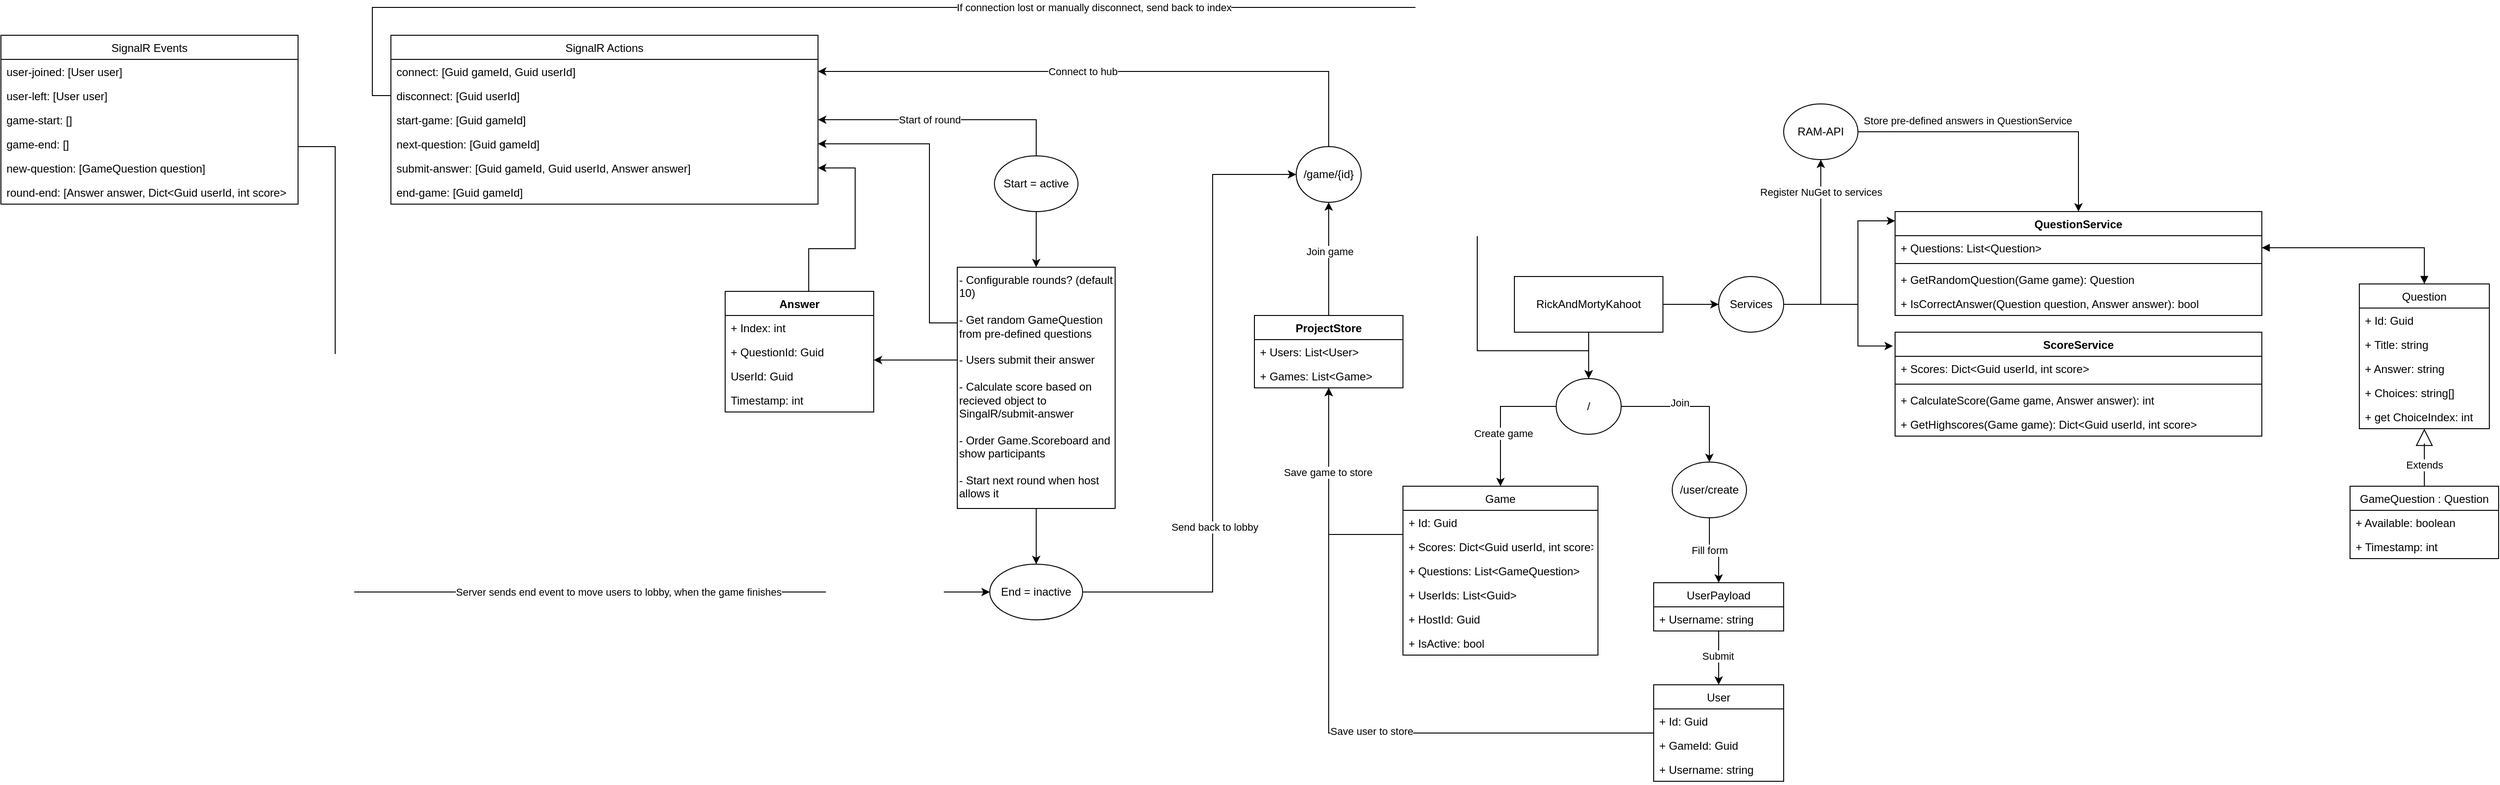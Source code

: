 <mxfile version="20.3.0" type="device"><diagram id="sXNK16iMvhuS-8oRKIEs" name="Page-1"><mxGraphModel dx="2463" dy="1071" grid="1" gridSize="10" guides="1" tooltips="1" connect="1" arrows="1" fold="1" page="0" pageScale="1" pageWidth="850" pageHeight="1100" math="0" shadow="0"><root><mxCell id="0"/><mxCell id="1" parent="0"/><mxCell id="fEv2qM-8JQaRGFUZ6K42-23" style="edgeStyle=orthogonalEdgeStyle;rounded=0;orthogonalLoop=1;jettySize=auto;html=1;entryX=0.5;entryY=1;entryDx=0;entryDy=0;" parent="1" source="fEv2qM-8JQaRGFUZ6K42-1" target="fEv2qM-8JQaRGFUZ6K42-3" edge="1"><mxGeometry relative="1" as="geometry"><Array as="points"><mxPoint x="720" y="450"/></Array></mxGeometry></mxCell><mxCell id="fEv2qM-8JQaRGFUZ6K42-24" value="Register NuGet to services" style="edgeLabel;html=1;align=center;verticalAlign=middle;resizable=0;points=[];" parent="fEv2qM-8JQaRGFUZ6K42-23" vertex="1" connectable="0"><mxGeometry x="0.774" y="-1" relative="1" as="geometry"><mxPoint x="-1" y="-2" as="offset"/></mxGeometry></mxCell><mxCell id="ujotE_0j8uoKc963Pvfv-18" style="edgeStyle=orthogonalEdgeStyle;rounded=0;orthogonalLoop=1;jettySize=auto;html=1;" parent="1" source="fEv2qM-8JQaRGFUZ6K42-1" target="ujotE_0j8uoKc963Pvfv-17" edge="1"><mxGeometry relative="1" as="geometry"/></mxCell><mxCell id="fEv2qM-8JQaRGFUZ6K42-1" value="RickAndMortyKahoot" style="whiteSpace=wrap;html=1;" parent="1" vertex="1"><mxGeometry x="390" y="420" width="160" height="60" as="geometry"/></mxCell><mxCell id="fEv2qM-8JQaRGFUZ6K42-30" style="edgeStyle=orthogonalEdgeStyle;rounded=0;orthogonalLoop=1;jettySize=auto;html=1;" parent="1" source="fEv2qM-8JQaRGFUZ6K42-3" target="fEv2qM-8JQaRGFUZ6K42-26" edge="1"><mxGeometry relative="1" as="geometry"/></mxCell><mxCell id="fEv2qM-8JQaRGFUZ6K42-31" value="Store pre-defined answers in QuestionService" style="edgeLabel;html=1;align=center;verticalAlign=middle;resizable=0;points=[];" parent="fEv2qM-8JQaRGFUZ6K42-30" vertex="1" connectable="0"><mxGeometry x="-0.269" relative="1" as="geometry"><mxPoint y="-12" as="offset"/></mxGeometry></mxCell><mxCell id="fEv2qM-8JQaRGFUZ6K42-3" value="RAM-API" style="ellipse;whiteSpace=wrap;html=1;" parent="1" vertex="1"><mxGeometry x="680" y="234" width="80" height="60" as="geometry"/></mxCell><mxCell id="fEv2qM-8JQaRGFUZ6K42-15" style="edgeStyle=orthogonalEdgeStyle;rounded=0;orthogonalLoop=1;jettySize=auto;html=1;" parent="1" source="fEv2qM-8JQaRGFUZ6K42-1" target="fEv2qM-8JQaRGFUZ6K42-5" edge="1"><mxGeometry relative="1" as="geometry"><mxPoint x="400" y="480" as="sourcePoint"/><Array as="points"><mxPoint x="470" y="420"/></Array></mxGeometry></mxCell><mxCell id="fEv2qM-8JQaRGFUZ6K42-9" style="edgeStyle=orthogonalEdgeStyle;rounded=0;orthogonalLoop=1;jettySize=auto;html=1;" parent="1" source="fEv2qM-8JQaRGFUZ6K42-5" target="ujotE_0j8uoKc963Pvfv-29" edge="1"><mxGeometry relative="1" as="geometry"><Array as="points"><mxPoint x="375" y="560"/></Array><mxPoint x="420" y="640" as="targetPoint"/></mxGeometry></mxCell><mxCell id="fEv2qM-8JQaRGFUZ6K42-11" value="Create game" style="edgeLabel;html=1;align=center;verticalAlign=middle;resizable=0;points=[];" parent="fEv2qM-8JQaRGFUZ6K42-9" vertex="1" connectable="0"><mxGeometry x="-0.247" y="2" relative="1" as="geometry"><mxPoint x="-2" y="27" as="offset"/></mxGeometry></mxCell><mxCell id="fEv2qM-8JQaRGFUZ6K42-10" style="edgeStyle=orthogonalEdgeStyle;rounded=0;orthogonalLoop=1;jettySize=auto;html=1;entryX=0.5;entryY=0;entryDx=0;entryDy=0;" parent="1" source="fEv2qM-8JQaRGFUZ6K42-5" target="fEv2qM-8JQaRGFUZ6K42-50" edge="1"><mxGeometry relative="1" as="geometry"><mxPoint x="470" y="720" as="targetPoint"/><Array as="points"/></mxGeometry></mxCell><mxCell id="fEv2qM-8JQaRGFUZ6K42-12" value="Join" style="edgeLabel;html=1;align=center;verticalAlign=middle;resizable=0;points=[];" parent="fEv2qM-8JQaRGFUZ6K42-10" vertex="1" connectable="0"><mxGeometry x="-0.115" y="2" relative="1" as="geometry"><mxPoint x="-6" y="-2" as="offset"/></mxGeometry></mxCell><mxCell id="fEv2qM-8JQaRGFUZ6K42-5" value="/" style="ellipse;whiteSpace=wrap;html=1;" parent="1" vertex="1"><mxGeometry x="435" y="530" width="70" height="60" as="geometry"/></mxCell><mxCell id="fEv2qM-8JQaRGFUZ6K42-18" style="edgeStyle=orthogonalEdgeStyle;rounded=0;orthogonalLoop=1;jettySize=auto;html=1;" parent="1" source="fEv2qM-8JQaRGFUZ6K42-6" target="fEv2qM-8JQaRGFUZ6K42-77" edge="1"><mxGeometry relative="1" as="geometry"><mxPoint x="285.0" y="470" as="targetPoint"/></mxGeometry></mxCell><mxCell id="fEv2qM-8JQaRGFUZ6K42-19" value="Connect to hub" style="edgeLabel;html=1;align=center;verticalAlign=middle;resizable=0;points=[];" parent="fEv2qM-8JQaRGFUZ6K42-18" vertex="1" connectable="0"><mxGeometry x="0.09" y="-2" relative="1" as="geometry"><mxPoint x="-2" y="2" as="offset"/></mxGeometry></mxCell><mxCell id="fEv2qM-8JQaRGFUZ6K42-6" value="/game/{id}" style="ellipse;whiteSpace=wrap;html=1;" parent="1" vertex="1"><mxGeometry x="155" y="280" width="70" height="60" as="geometry"/></mxCell><mxCell id="fEv2qM-8JQaRGFUZ6K42-35" style="edgeStyle=orthogonalEdgeStyle;rounded=0;orthogonalLoop=1;jettySize=auto;html=1;" parent="1" source="fEv2qM-8JQaRGFUZ6K42-20" target="fEv2qM-8JQaRGFUZ6K42-22" edge="1"><mxGeometry relative="1" as="geometry"><mxPoint x="-325.09" y="520" as="targetPoint"/></mxGeometry></mxCell><mxCell id="ujotE_0j8uoKc963Pvfv-1" style="edgeStyle=orthogonalEdgeStyle;rounded=0;orthogonalLoop=1;jettySize=auto;html=1;" parent="1" source="fEv2qM-8JQaRGFUZ6K42-20" target="fEv2qM-8JQaRGFUZ6K42-79" edge="1"><mxGeometry relative="1" as="geometry"/></mxCell><mxCell id="fEv2qM-8JQaRGFUZ6K42-20" value="Start = active" style="ellipse;whiteSpace=wrap;html=1;" parent="1" vertex="1"><mxGeometry x="-170.0" y="290" width="90" height="60" as="geometry"/></mxCell><mxCell id="fEv2qM-8JQaRGFUZ6K42-37" style="edgeStyle=orthogonalEdgeStyle;rounded=0;orthogonalLoop=1;jettySize=auto;html=1;" parent="1" source="fEv2qM-8JQaRGFUZ6K42-22" target="fEv2qM-8JQaRGFUZ6K42-36" edge="1"><mxGeometry relative="1" as="geometry"><mxPoint x="-325.09" y="780" as="sourcePoint"/></mxGeometry></mxCell><mxCell id="ujotE_0j8uoKc963Pvfv-6" style="edgeStyle=orthogonalEdgeStyle;rounded=0;orthogonalLoop=1;jettySize=auto;html=1;" parent="1" source="fEv2qM-8JQaRGFUZ6K42-22" target="fEv2qM-8JQaRGFUZ6K42-82" edge="1"><mxGeometry relative="1" as="geometry"><mxPoint x="-410.09" y="585" as="sourcePoint"/><Array as="points"><mxPoint x="-240" y="470"/><mxPoint x="-240" y="277"/></Array></mxGeometry></mxCell><mxCell id="ujotE_0j8uoKc963Pvfv-7" value="Start of round" style="edgeLabel;html=1;align=center;verticalAlign=middle;resizable=0;points=[];" parent="ujotE_0j8uoKc963Pvfv-6" vertex="1" connectable="0"><mxGeometry x="-0.451" y="-2" relative="1" as="geometry"><mxPoint x="-2" y="-155" as="offset"/></mxGeometry></mxCell><mxCell id="ujotE_0j8uoKc963Pvfv-8" style="edgeStyle=orthogonalEdgeStyle;rounded=0;orthogonalLoop=1;jettySize=auto;html=1;" parent="1" source="fEv2qM-8JQaRGFUZ6K42-22" target="ujotE_0j8uoKc963Pvfv-41" edge="1"><mxGeometry relative="1" as="geometry"><mxPoint x="-410.09" y="630.76" as="sourcePoint"/><Array as="points"><mxPoint x="-250" y="510"/><mxPoint x="-250" y="510"/></Array></mxGeometry></mxCell><mxCell id="fEv2qM-8JQaRGFUZ6K42-22" value="- Configurable rounds? (default 10)&lt;br&gt;&lt;br&gt;- Get random GameQuestion from pre-defined questions&lt;br&gt;&lt;br&gt;- Users submit their answer&lt;br&gt;&lt;br&gt;- Calculate score based on recieved object to SingalR/submit-answer&lt;br&gt;&lt;br&gt;- Order Game.Scoreboard and show participants&lt;br&gt;&lt;br&gt;- Start next round when host allows it" style="whiteSpace=wrap;html=1;align=left;verticalAlign=top;" parent="1" vertex="1"><mxGeometry x="-210.0" y="410" width="170" height="260" as="geometry"/></mxCell><mxCell id="fEv2qM-8JQaRGFUZ6K42-26" value="QuestionService" style="swimlane;fontStyle=1;align=center;verticalAlign=top;childLayout=stackLayout;horizontal=1;startSize=26;horizontalStack=0;resizeParent=1;resizeParentMax=0;resizeLast=0;collapsible=1;marginBottom=0;" parent="1" vertex="1"><mxGeometry x="800" y="350" width="395" height="112" as="geometry"/></mxCell><mxCell id="fEv2qM-8JQaRGFUZ6K42-27" value="+ Questions: List&lt;Question&gt;" style="text;strokeColor=none;fillColor=none;align=left;verticalAlign=top;spacingLeft=4;spacingRight=4;overflow=hidden;rotatable=0;points=[[0,0.5],[1,0.5]];portConstraint=eastwest;" parent="fEv2qM-8JQaRGFUZ6K42-26" vertex="1"><mxGeometry y="26" width="395" height="26" as="geometry"/></mxCell><mxCell id="fEv2qM-8JQaRGFUZ6K42-28" value="" style="line;strokeWidth=1;fillColor=none;align=left;verticalAlign=middle;spacingTop=-1;spacingLeft=3;spacingRight=3;rotatable=0;labelPosition=right;points=[];portConstraint=eastwest;strokeColor=inherit;" parent="fEv2qM-8JQaRGFUZ6K42-26" vertex="1"><mxGeometry y="52" width="395" height="8" as="geometry"/></mxCell><mxCell id="fEv2qM-8JQaRGFUZ6K42-29" value="+ GetRandomQuestion(Game game): Question" style="text;strokeColor=none;fillColor=none;align=left;verticalAlign=top;spacingLeft=4;spacingRight=4;overflow=hidden;rotatable=0;points=[[0,0.5],[1,0.5]];portConstraint=eastwest;" parent="fEv2qM-8JQaRGFUZ6K42-26" vertex="1"><mxGeometry y="60" width="395" height="26" as="geometry"/></mxCell><mxCell id="fEv2qM-8JQaRGFUZ6K42-33" value="+ IsCorrectAnswer(Question question, Answer answer): bool" style="text;strokeColor=none;fillColor=none;align=left;verticalAlign=top;spacingLeft=4;spacingRight=4;overflow=hidden;rotatable=0;points=[[0,0.5],[1,0.5]];portConstraint=eastwest;" parent="fEv2qM-8JQaRGFUZ6K42-26" vertex="1"><mxGeometry y="86" width="395" height="26" as="geometry"/></mxCell><mxCell id="fEv2qM-8JQaRGFUZ6K42-38" style="edgeStyle=orthogonalEdgeStyle;rounded=0;orthogonalLoop=1;jettySize=auto;html=1;" parent="1" source="fEv2qM-8JQaRGFUZ6K42-36" target="fEv2qM-8JQaRGFUZ6K42-6" edge="1"><mxGeometry relative="1" as="geometry"><Array as="points"><mxPoint x="65" y="760"/><mxPoint x="65" y="310"/></Array></mxGeometry></mxCell><mxCell id="fEv2qM-8JQaRGFUZ6K42-39" value="Send back to lobby" style="edgeLabel;html=1;align=center;verticalAlign=middle;resizable=0;points=[];" parent="fEv2qM-8JQaRGFUZ6K42-38" vertex="1" connectable="0"><mxGeometry x="-0.698" y="4" relative="1" as="geometry"><mxPoint x="39" y="-66" as="offset"/></mxGeometry></mxCell><mxCell id="fEv2qM-8JQaRGFUZ6K42-36" value="End = inactive" style="ellipse;whiteSpace=wrap;html=1;" parent="1" vertex="1"><mxGeometry x="-175.0" y="730" width="100" height="60" as="geometry"/></mxCell><mxCell id="fEv2qM-8JQaRGFUZ6K42-41" value="ScoreService" style="swimlane;fontStyle=1;align=center;verticalAlign=top;childLayout=stackLayout;horizontal=1;startSize=26;horizontalStack=0;resizeParent=1;resizeParentMax=0;resizeLast=0;collapsible=1;marginBottom=0;" parent="1" vertex="1"><mxGeometry x="800" y="480" width="395" height="112" as="geometry"/></mxCell><mxCell id="fEv2qM-8JQaRGFUZ6K42-42" value="+ Scores: Dict&lt;Guid userId, int score&gt;" style="text;strokeColor=none;fillColor=none;align=left;verticalAlign=top;spacingLeft=4;spacingRight=4;overflow=hidden;rotatable=0;points=[[0,0.5],[1,0.5]];portConstraint=eastwest;" parent="fEv2qM-8JQaRGFUZ6K42-41" vertex="1"><mxGeometry y="26" width="395" height="26" as="geometry"/></mxCell><mxCell id="fEv2qM-8JQaRGFUZ6K42-43" value="" style="line;strokeWidth=1;fillColor=none;align=left;verticalAlign=middle;spacingTop=-1;spacingLeft=3;spacingRight=3;rotatable=0;labelPosition=right;points=[];portConstraint=eastwest;strokeColor=inherit;" parent="fEv2qM-8JQaRGFUZ6K42-41" vertex="1"><mxGeometry y="52" width="395" height="8" as="geometry"/></mxCell><mxCell id="fEv2qM-8JQaRGFUZ6K42-46" value="+ CalculateScore(Game game, Answer answer): int" style="text;strokeColor=none;fillColor=none;align=left;verticalAlign=top;spacingLeft=4;spacingRight=4;overflow=hidden;rotatable=0;points=[[0,0.5],[1,0.5]];portConstraint=eastwest;" parent="fEv2qM-8JQaRGFUZ6K42-41" vertex="1"><mxGeometry y="60" width="395" height="26" as="geometry"/></mxCell><mxCell id="fEv2qM-8JQaRGFUZ6K42-47" value="+ GetHighscores(Game game): Dict&lt;Guid userId, int score&gt;" style="text;strokeColor=none;fillColor=none;align=left;verticalAlign=top;spacingLeft=4;spacingRight=4;overflow=hidden;rotatable=0;points=[[0,0.5],[1,0.5]];portConstraint=eastwest;" parent="fEv2qM-8JQaRGFUZ6K42-41" vertex="1"><mxGeometry y="86" width="395" height="26" as="geometry"/></mxCell><mxCell id="fEv2qM-8JQaRGFUZ6K42-51" style="edgeStyle=orthogonalEdgeStyle;rounded=0;orthogonalLoop=1;jettySize=auto;html=1;entryX=0.5;entryY=0;entryDx=0;entryDy=0;" parent="1" source="fEv2qM-8JQaRGFUZ6K42-50" target="fEv2qM-8JQaRGFUZ6K42-54" edge="1"><mxGeometry relative="1" as="geometry"/></mxCell><mxCell id="fEv2qM-8JQaRGFUZ6K42-53" value="Fill form" style="edgeLabel;html=1;align=center;verticalAlign=middle;resizable=0;points=[];" parent="fEv2qM-8JQaRGFUZ6K42-51" vertex="1" connectable="0"><mxGeometry x="-0.481" relative="1" as="geometry"><mxPoint y="14" as="offset"/></mxGeometry></mxCell><mxCell id="fEv2qM-8JQaRGFUZ6K42-50" value="/user/create" style="ellipse;whiteSpace=wrap;html=1;" parent="1" vertex="1"><mxGeometry x="560" y="620" width="80" height="60" as="geometry"/></mxCell><mxCell id="fEv2qM-8JQaRGFUZ6K42-61" style="edgeStyle=orthogonalEdgeStyle;rounded=0;orthogonalLoop=1;jettySize=auto;html=1;entryX=0.5;entryY=0;entryDx=0;entryDy=0;" parent="1" source="fEv2qM-8JQaRGFUZ6K42-54" target="fEv2qM-8JQaRGFUZ6K42-58" edge="1"><mxGeometry relative="1" as="geometry"/></mxCell><mxCell id="fEv2qM-8JQaRGFUZ6K42-62" value="Submit" style="edgeLabel;html=1;align=center;verticalAlign=middle;resizable=0;points=[];" parent="fEv2qM-8JQaRGFUZ6K42-61" vertex="1" connectable="0"><mxGeometry x="-0.078" y="-1" relative="1" as="geometry"><mxPoint as="offset"/></mxGeometry></mxCell><mxCell id="fEv2qM-8JQaRGFUZ6K42-54" value="UserPayload" style="swimlane;fontStyle=0;childLayout=stackLayout;horizontal=1;startSize=26;fillColor=none;horizontalStack=0;resizeParent=1;resizeParentMax=0;resizeLast=0;collapsible=1;marginBottom=0;" parent="1" vertex="1"><mxGeometry x="540" y="750" width="140" height="52" as="geometry"/></mxCell><mxCell id="fEv2qM-8JQaRGFUZ6K42-55" value="+ Username: string" style="text;strokeColor=none;fillColor=none;align=left;verticalAlign=top;spacingLeft=4;spacingRight=4;overflow=hidden;rotatable=0;points=[[0,0.5],[1,0.5]];portConstraint=eastwest;" parent="fEv2qM-8JQaRGFUZ6K42-54" vertex="1"><mxGeometry y="26" width="140" height="26" as="geometry"/></mxCell><mxCell id="ujotE_0j8uoKc963Pvfv-37" style="edgeStyle=orthogonalEdgeStyle;rounded=0;orthogonalLoop=1;jettySize=auto;html=1;" parent="1" source="fEv2qM-8JQaRGFUZ6K42-58" target="fEv2qM-8JQaRGFUZ6K42-66" edge="1"><mxGeometry relative="1" as="geometry"/></mxCell><mxCell id="ujotE_0j8uoKc963Pvfv-38" value="Save user to store" style="edgeLabel;html=1;align=center;verticalAlign=middle;resizable=0;points=[];" parent="ujotE_0j8uoKc963Pvfv-37" vertex="1" connectable="0"><mxGeometry x="-0.158" y="-2" relative="1" as="geometry"><mxPoint as="offset"/></mxGeometry></mxCell><mxCell id="fEv2qM-8JQaRGFUZ6K42-58" value="User" style="swimlane;fontStyle=0;childLayout=stackLayout;horizontal=1;startSize=26;fillColor=none;horizontalStack=0;resizeParent=1;resizeParentMax=0;resizeLast=0;collapsible=1;marginBottom=0;" parent="1" vertex="1"><mxGeometry x="540" y="860" width="140" height="104" as="geometry"/></mxCell><mxCell id="fEv2qM-8JQaRGFUZ6K42-60" value="+ Id: Guid" style="text;strokeColor=none;fillColor=none;align=left;verticalAlign=top;spacingLeft=4;spacingRight=4;overflow=hidden;rotatable=0;points=[[0,0.5],[1,0.5]];portConstraint=eastwest;" parent="fEv2qM-8JQaRGFUZ6K42-58" vertex="1"><mxGeometry y="26" width="140" height="26" as="geometry"/></mxCell><mxCell id="fEv2qM-8JQaRGFUZ6K42-63" value="+ GameId: Guid" style="text;strokeColor=none;fillColor=none;align=left;verticalAlign=top;spacingLeft=4;spacingRight=4;overflow=hidden;rotatable=0;points=[[0,0.5],[1,0.5]];portConstraint=eastwest;" parent="fEv2qM-8JQaRGFUZ6K42-58" vertex="1"><mxGeometry y="52" width="140" height="26" as="geometry"/></mxCell><mxCell id="fEv2qM-8JQaRGFUZ6K42-59" value="+ Username: string" style="text;strokeColor=none;fillColor=none;align=left;verticalAlign=top;spacingLeft=4;spacingRight=4;overflow=hidden;rotatable=0;points=[[0,0.5],[1,0.5]];portConstraint=eastwest;" parent="fEv2qM-8JQaRGFUZ6K42-58" vertex="1"><mxGeometry y="78" width="140" height="26" as="geometry"/></mxCell><mxCell id="ujotE_0j8uoKc963Pvfv-39" style="edgeStyle=orthogonalEdgeStyle;rounded=0;orthogonalLoop=1;jettySize=auto;html=1;entryX=0.5;entryY=1;entryDx=0;entryDy=0;" parent="1" source="fEv2qM-8JQaRGFUZ6K42-66" target="fEv2qM-8JQaRGFUZ6K42-6" edge="1"><mxGeometry relative="1" as="geometry"/></mxCell><mxCell id="ujotE_0j8uoKc963Pvfv-40" value="Join game" style="edgeLabel;html=1;align=center;verticalAlign=middle;resizable=0;points=[];" parent="ujotE_0j8uoKc963Pvfv-39" vertex="1" connectable="0"><mxGeometry x="0.141" y="-1" relative="1" as="geometry"><mxPoint as="offset"/></mxGeometry></mxCell><mxCell id="fEv2qM-8JQaRGFUZ6K42-66" value="ProjectStore" style="swimlane;fontStyle=1;align=center;verticalAlign=top;childLayout=stackLayout;horizontal=1;startSize=26;horizontalStack=0;resizeParent=1;resizeParentMax=0;resizeLast=0;collapsible=1;marginBottom=0;" parent="1" vertex="1"><mxGeometry x="110" y="462" width="160" height="78" as="geometry"/></mxCell><mxCell id="fEv2qM-8JQaRGFUZ6K42-67" value="+ Users: List&lt;User&gt;" style="text;strokeColor=none;fillColor=none;align=left;verticalAlign=top;spacingLeft=4;spacingRight=4;overflow=hidden;rotatable=0;points=[[0,0.5],[1,0.5]];portConstraint=eastwest;" parent="fEv2qM-8JQaRGFUZ6K42-66" vertex="1"><mxGeometry y="26" width="160" height="26" as="geometry"/></mxCell><mxCell id="fEv2qM-8JQaRGFUZ6K42-72" value="+ Games: List&lt;Game&gt;" style="text;strokeColor=none;fillColor=none;align=left;verticalAlign=top;spacingLeft=4;spacingRight=4;overflow=hidden;rotatable=0;points=[[0,0.5],[1,0.5]];portConstraint=eastwest;" parent="fEv2qM-8JQaRGFUZ6K42-66" vertex="1"><mxGeometry y="52" width="160" height="26" as="geometry"/></mxCell><mxCell id="fEv2qM-8JQaRGFUZ6K42-76" value="SignalR Actions" style="swimlane;fontStyle=0;childLayout=stackLayout;horizontal=1;startSize=26;fillColor=none;horizontalStack=0;resizeParent=1;resizeParentMax=0;resizeLast=0;collapsible=1;marginBottom=0;" parent="1" vertex="1"><mxGeometry x="-820.0" y="160" width="460" height="182" as="geometry"/></mxCell><mxCell id="fEv2qM-8JQaRGFUZ6K42-77" value="connect: [Guid gameId, Guid userId]" style="text;strokeColor=none;fillColor=none;align=left;verticalAlign=top;spacingLeft=4;spacingRight=4;overflow=hidden;rotatable=0;points=[[0,0.5],[1,0.5]];portConstraint=eastwest;" parent="fEv2qM-8JQaRGFUZ6K42-76" vertex="1"><mxGeometry y="26" width="460" height="26" as="geometry"/></mxCell><mxCell id="fEv2qM-8JQaRGFUZ6K42-78" value="disconnect: [Guid userId]" style="text;strokeColor=none;fillColor=none;align=left;verticalAlign=top;spacingLeft=4;spacingRight=4;overflow=hidden;rotatable=0;points=[[0,0.5],[1,0.5]];portConstraint=eastwest;" parent="fEv2qM-8JQaRGFUZ6K42-76" vertex="1"><mxGeometry y="52" width="460" height="26" as="geometry"/></mxCell><mxCell id="fEv2qM-8JQaRGFUZ6K42-79" value="start-game: [Guid gameId]" style="text;strokeColor=none;fillColor=none;align=left;verticalAlign=top;spacingLeft=4;spacingRight=4;overflow=hidden;rotatable=0;points=[[0,0.5],[1,0.5]];portConstraint=eastwest;" parent="fEv2qM-8JQaRGFUZ6K42-76" vertex="1"><mxGeometry y="78" width="460" height="26" as="geometry"/></mxCell><mxCell id="fEv2qM-8JQaRGFUZ6K42-82" value="next-question: [Guid gameId]" style="text;strokeColor=none;fillColor=none;align=left;verticalAlign=top;spacingLeft=4;spacingRight=4;overflow=hidden;rotatable=0;points=[[0,0.5],[1,0.5]];portConstraint=eastwest;" parent="fEv2qM-8JQaRGFUZ6K42-76" vertex="1"><mxGeometry y="104" width="460" height="26" as="geometry"/></mxCell><mxCell id="fEv2qM-8JQaRGFUZ6K42-81" value="submit-answer: [Guid gameId, Guid userId, Answer answer]" style="text;strokeColor=none;fillColor=none;align=left;verticalAlign=top;spacingLeft=4;spacingRight=4;overflow=hidden;rotatable=0;points=[[0,0.5],[1,0.5]];portConstraint=eastwest;" parent="fEv2qM-8JQaRGFUZ6K42-76" vertex="1"><mxGeometry y="130" width="460" height="26" as="geometry"/></mxCell><mxCell id="fEv2qM-8JQaRGFUZ6K42-80" value="end-game: [Guid gameId]" style="text;strokeColor=none;fillColor=none;align=left;verticalAlign=top;spacingLeft=4;spacingRight=4;overflow=hidden;rotatable=0;points=[[0,0.5],[1,0.5]];portConstraint=eastwest;" parent="fEv2qM-8JQaRGFUZ6K42-76" vertex="1"><mxGeometry y="156" width="460" height="26" as="geometry"/></mxCell><mxCell id="ujotE_0j8uoKc963Pvfv-3" style="edgeStyle=orthogonalEdgeStyle;rounded=0;orthogonalLoop=1;jettySize=auto;html=1;" parent="1" source="fEv2qM-8JQaRGFUZ6K42-78" target="fEv2qM-8JQaRGFUZ6K42-5" edge="1"><mxGeometry relative="1" as="geometry"><Array as="points"><mxPoint x="-840" y="225"/><mxPoint x="-840" y="130"/><mxPoint x="350" y="130"/><mxPoint x="350" y="500"/><mxPoint x="470" y="500"/></Array></mxGeometry></mxCell><mxCell id="ujotE_0j8uoKc963Pvfv-4" value="If connection lost or manually disconnect, send back to index" style="edgeLabel;html=1;align=center;verticalAlign=middle;resizable=0;points=[];" parent="ujotE_0j8uoKc963Pvfv-3" vertex="1" connectable="0"><mxGeometry x="-0.714" y="1" relative="1" as="geometry"><mxPoint x="631" y="1" as="offset"/></mxGeometry></mxCell><mxCell id="ujotE_0j8uoKc963Pvfv-14" style="edgeStyle=orthogonalEdgeStyle;rounded=0;orthogonalLoop=1;jettySize=auto;html=1;entryX=0;entryY=0.5;entryDx=0;entryDy=0;" parent="1" source="BMCck9sKM5hOn3_2xEYM-15" target="fEv2qM-8JQaRGFUZ6K42-36" edge="1"><mxGeometry relative="1" as="geometry"><Array as="points"><mxPoint x="-880" y="280"/><mxPoint x="-880" y="760"/></Array></mxGeometry></mxCell><mxCell id="ujotE_0j8uoKc963Pvfv-16" value="Server sends end event to move users to lobby, when the game finishes" style="edgeLabel;html=1;align=center;verticalAlign=middle;resizable=0;points=[];" parent="ujotE_0j8uoKc963Pvfv-14" vertex="1" connectable="0"><mxGeometry x="0.134" relative="1" as="geometry"><mxPoint x="130" as="offset"/></mxGeometry></mxCell><mxCell id="ujotE_0j8uoKc963Pvfv-19" style="edgeStyle=orthogonalEdgeStyle;rounded=0;orthogonalLoop=1;jettySize=auto;html=1;" parent="1" source="ujotE_0j8uoKc963Pvfv-17" target="fEv2qM-8JQaRGFUZ6K42-26" edge="1"><mxGeometry relative="1" as="geometry"><Array as="points"><mxPoint x="760" y="450"/><mxPoint x="760" y="360"/></Array></mxGeometry></mxCell><mxCell id="ujotE_0j8uoKc963Pvfv-20" style="edgeStyle=orthogonalEdgeStyle;rounded=0;orthogonalLoop=1;jettySize=auto;html=1;entryX=-0.006;entryY=0.133;entryDx=0;entryDy=0;entryPerimeter=0;" parent="1" source="ujotE_0j8uoKc963Pvfv-17" target="fEv2qM-8JQaRGFUZ6K42-41" edge="1"><mxGeometry relative="1" as="geometry"><Array as="points"><mxPoint x="760" y="450"/><mxPoint x="760" y="495"/></Array></mxGeometry></mxCell><mxCell id="ujotE_0j8uoKc963Pvfv-17" value="Services" style="ellipse;whiteSpace=wrap;html=1;" parent="1" vertex="1"><mxGeometry x="610" y="420" width="70" height="60" as="geometry"/></mxCell><mxCell id="ujotE_0j8uoKc963Pvfv-35" style="edgeStyle=orthogonalEdgeStyle;rounded=0;orthogonalLoop=1;jettySize=auto;html=1;" parent="1" source="ujotE_0j8uoKc963Pvfv-29" target="fEv2qM-8JQaRGFUZ6K42-66" edge="1"><mxGeometry relative="1" as="geometry"><Array as="points"><mxPoint x="190" y="698"/></Array></mxGeometry></mxCell><mxCell id="ujotE_0j8uoKc963Pvfv-36" value="Save game to store" style="edgeLabel;html=1;align=center;verticalAlign=middle;resizable=0;points=[];" parent="ujotE_0j8uoKc963Pvfv-35" vertex="1" connectable="0"><mxGeometry x="0.238" y="1" relative="1" as="geometry"><mxPoint as="offset"/></mxGeometry></mxCell><mxCell id="ujotE_0j8uoKc963Pvfv-29" value="Game" style="swimlane;fontStyle=0;childLayout=stackLayout;horizontal=1;startSize=26;fillColor=none;horizontalStack=0;resizeParent=1;resizeParentMax=0;resizeLast=0;collapsible=1;marginBottom=0;" parent="1" vertex="1"><mxGeometry x="270" y="646" width="210" height="182" as="geometry"/></mxCell><mxCell id="ujotE_0j8uoKc963Pvfv-30" value="+ Id: Guid" style="text;strokeColor=none;fillColor=none;align=left;verticalAlign=top;spacingLeft=4;spacingRight=4;overflow=hidden;rotatable=0;points=[[0,0.5],[1,0.5]];portConstraint=eastwest;" parent="ujotE_0j8uoKc963Pvfv-29" vertex="1"><mxGeometry y="26" width="210" height="26" as="geometry"/></mxCell><mxCell id="ujotE_0j8uoKc963Pvfv-31" value="+ Scores: Dict&lt;Guid userId, int score&gt;" style="text;strokeColor=none;fillColor=none;align=left;verticalAlign=top;spacingLeft=4;spacingRight=4;overflow=hidden;rotatable=0;points=[[0,0.5],[1,0.5]];portConstraint=eastwest;" parent="ujotE_0j8uoKc963Pvfv-29" vertex="1"><mxGeometry y="52" width="210" height="26" as="geometry"/></mxCell><mxCell id="BMCck9sKM5hOn3_2xEYM-4" value="+ Questions: List&lt;GameQuestion&gt;" style="text;strokeColor=none;fillColor=none;align=left;verticalAlign=top;spacingLeft=4;spacingRight=4;overflow=hidden;rotatable=0;points=[[0,0.5],[1,0.5]];portConstraint=eastwest;" vertex="1" parent="ujotE_0j8uoKc963Pvfv-29"><mxGeometry y="78" width="210" height="26" as="geometry"/></mxCell><mxCell id="BMCck9sKM5hOn3_2xEYM-5" value="+ UserIds: List&lt;Guid&gt;" style="text;strokeColor=none;fillColor=none;align=left;verticalAlign=top;spacingLeft=4;spacingRight=4;overflow=hidden;rotatable=0;points=[[0,0.5],[1,0.5]];portConstraint=eastwest;" vertex="1" parent="ujotE_0j8uoKc963Pvfv-29"><mxGeometry y="104" width="210" height="26" as="geometry"/></mxCell><mxCell id="BMCck9sKM5hOn3_2xEYM-6" value="+ HostId: Guid" style="text;strokeColor=none;fillColor=none;align=left;verticalAlign=top;spacingLeft=4;spacingRight=4;overflow=hidden;rotatable=0;points=[[0,0.5],[1,0.5]];portConstraint=eastwest;" vertex="1" parent="ujotE_0j8uoKc963Pvfv-29"><mxGeometry y="130" width="210" height="26" as="geometry"/></mxCell><mxCell id="ujotE_0j8uoKc963Pvfv-32" value="+ IsActive: bool" style="text;strokeColor=none;fillColor=none;align=left;verticalAlign=top;spacingLeft=4;spacingRight=4;overflow=hidden;rotatable=0;points=[[0,0.5],[1,0.5]];portConstraint=eastwest;" parent="ujotE_0j8uoKc963Pvfv-29" vertex="1"><mxGeometry y="156" width="210" height="26" as="geometry"/></mxCell><mxCell id="ujotE_0j8uoKc963Pvfv-51" style="edgeStyle=orthogonalEdgeStyle;rounded=0;orthogonalLoop=1;jettySize=auto;html=1;" parent="1" source="ujotE_0j8uoKc963Pvfv-41" target="fEv2qM-8JQaRGFUZ6K42-81" edge="1"><mxGeometry relative="1" as="geometry"><Array as="points"><mxPoint x="-370" y="390"/><mxPoint x="-320" y="390"/><mxPoint x="-320" y="303"/></Array></mxGeometry></mxCell><mxCell id="ujotE_0j8uoKc963Pvfv-41" value="Answer" style="swimlane;fontStyle=1;align=center;verticalAlign=top;childLayout=stackLayout;horizontal=1;startSize=26;horizontalStack=0;resizeParent=1;resizeParentMax=0;resizeLast=0;collapsible=1;marginBottom=0;" parent="1" vertex="1"><mxGeometry x="-460" y="436" width="160" height="130" as="geometry"/></mxCell><mxCell id="ujotE_0j8uoKc963Pvfv-42" value="+ Index: int" style="text;strokeColor=none;fillColor=none;align=left;verticalAlign=top;spacingLeft=4;spacingRight=4;overflow=hidden;rotatable=0;points=[[0,0.5],[1,0.5]];portConstraint=eastwest;" parent="ujotE_0j8uoKc963Pvfv-41" vertex="1"><mxGeometry y="26" width="160" height="26" as="geometry"/></mxCell><mxCell id="BMCck9sKM5hOn3_2xEYM-1" value="+ QuestionId: Guid" style="text;strokeColor=none;fillColor=none;align=left;verticalAlign=top;spacingLeft=4;spacingRight=4;overflow=hidden;rotatable=0;points=[[0,0.5],[1,0.5]];portConstraint=eastwest;" vertex="1" parent="ujotE_0j8uoKc963Pvfv-41"><mxGeometry y="52" width="160" height="26" as="geometry"/></mxCell><mxCell id="ujotE_0j8uoKc963Pvfv-44" value="UserId: Guid" style="text;strokeColor=none;fillColor=none;align=left;verticalAlign=top;spacingLeft=4;spacingRight=4;overflow=hidden;rotatable=0;points=[[0,0.5],[1,0.5]];portConstraint=eastwest;" parent="ujotE_0j8uoKc963Pvfv-41" vertex="1"><mxGeometry y="78" width="160" height="26" as="geometry"/></mxCell><mxCell id="BMCck9sKM5hOn3_2xEYM-2" value="Timestamp: int" style="text;strokeColor=none;fillColor=none;align=left;verticalAlign=top;spacingLeft=4;spacingRight=4;overflow=hidden;rotatable=0;points=[[0,0.5],[1,0.5]];portConstraint=eastwest;" vertex="1" parent="ujotE_0j8uoKc963Pvfv-41"><mxGeometry y="104" width="160" height="26" as="geometry"/></mxCell><mxCell id="ujotE_0j8uoKc963Pvfv-45" value="Question" style="swimlane;fontStyle=0;childLayout=stackLayout;horizontal=1;startSize=26;fillColor=none;horizontalStack=0;resizeParent=1;resizeParentMax=0;resizeLast=0;collapsible=1;marginBottom=0;" parent="1" vertex="1"><mxGeometry x="1300" y="428" width="140" height="156" as="geometry"/></mxCell><mxCell id="ujotE_0j8uoKc963Pvfv-48" value="+ Id: Guid" style="text;strokeColor=none;fillColor=none;align=left;verticalAlign=top;spacingLeft=4;spacingRight=4;overflow=hidden;rotatable=0;points=[[0,0.5],[1,0.5]];portConstraint=eastwest;" parent="ujotE_0j8uoKc963Pvfv-45" vertex="1"><mxGeometry y="26" width="140" height="26" as="geometry"/></mxCell><mxCell id="ujotE_0j8uoKc963Pvfv-46" value="+ Title: string" style="text;strokeColor=none;fillColor=none;align=left;verticalAlign=top;spacingLeft=4;spacingRight=4;overflow=hidden;rotatable=0;points=[[0,0.5],[1,0.5]];portConstraint=eastwest;" parent="ujotE_0j8uoKc963Pvfv-45" vertex="1"><mxGeometry y="52" width="140" height="26" as="geometry"/></mxCell><mxCell id="ujotE_0j8uoKc963Pvfv-47" value="+ Answer: string" style="text;strokeColor=none;fillColor=none;align=left;verticalAlign=top;spacingLeft=4;spacingRight=4;overflow=hidden;rotatable=0;points=[[0,0.5],[1,0.5]];portConstraint=eastwest;" parent="ujotE_0j8uoKc963Pvfv-45" vertex="1"><mxGeometry y="78" width="140" height="26" as="geometry"/></mxCell><mxCell id="ujotE_0j8uoKc963Pvfv-54" value="+ Choices: string[]" style="text;strokeColor=none;fillColor=none;align=left;verticalAlign=top;spacingLeft=4;spacingRight=4;overflow=hidden;rotatable=0;points=[[0,0.5],[1,0.5]];portConstraint=eastwest;" parent="ujotE_0j8uoKc963Pvfv-45" vertex="1"><mxGeometry y="104" width="140" height="26" as="geometry"/></mxCell><mxCell id="ujotE_0j8uoKc963Pvfv-60" value="+ get ChoiceIndex: int" style="text;strokeColor=none;fillColor=none;align=left;verticalAlign=top;spacingLeft=4;spacingRight=4;overflow=hidden;rotatable=0;points=[[0,0.5],[1,0.5]];portConstraint=eastwest;" parent="ujotE_0j8uoKc963Pvfv-45" vertex="1"><mxGeometry y="130" width="140" height="26" as="geometry"/></mxCell><mxCell id="ujotE_0j8uoKc963Pvfv-50" value="" style="endArrow=block;startArrow=block;endFill=1;startFill=1;html=1;rounded=0;edgeStyle=orthogonalEdgeStyle;" parent="1" source="fEv2qM-8JQaRGFUZ6K42-27" target="ujotE_0j8uoKc963Pvfv-45" edge="1"><mxGeometry width="160" relative="1" as="geometry"><mxPoint x="1270" y="440" as="sourcePoint"/><mxPoint x="1430" y="440" as="targetPoint"/><Array as="points"><mxPoint x="1370" y="389"/></Array></mxGeometry></mxCell><mxCell id="ujotE_0j8uoKc963Pvfv-55" value="GameQuestion : Question" style="swimlane;fontStyle=0;childLayout=stackLayout;horizontal=1;startSize=26;fillColor=none;horizontalStack=0;resizeParent=1;resizeParentMax=0;resizeLast=0;collapsible=1;marginBottom=0;" parent="1" vertex="1"><mxGeometry x="1290" y="646" width="160" height="78" as="geometry"/></mxCell><mxCell id="ujotE_0j8uoKc963Pvfv-56" value="+ Available: boolean" style="text;strokeColor=none;fillColor=none;align=left;verticalAlign=top;spacingLeft=4;spacingRight=4;overflow=hidden;rotatable=0;points=[[0,0.5],[1,0.5]];portConstraint=eastwest;" parent="ujotE_0j8uoKc963Pvfv-55" vertex="1"><mxGeometry y="26" width="160" height="26" as="geometry"/></mxCell><mxCell id="BMCck9sKM5hOn3_2xEYM-3" value="+ Timestamp: int" style="text;strokeColor=none;fillColor=none;align=left;verticalAlign=top;spacingLeft=4;spacingRight=4;overflow=hidden;rotatable=0;points=[[0,0.5],[1,0.5]];portConstraint=eastwest;" vertex="1" parent="ujotE_0j8uoKc963Pvfv-55"><mxGeometry y="52" width="160" height="26" as="geometry"/></mxCell><mxCell id="ujotE_0j8uoKc963Pvfv-59" value="Extends" style="endArrow=block;endSize=16;endFill=0;html=1;rounded=0;" parent="1" source="ujotE_0j8uoKc963Pvfv-55" target="ujotE_0j8uoKc963Pvfv-45" edge="1"><mxGeometry x="-0.235" width="160" relative="1" as="geometry"><mxPoint x="1140" y="800" as="sourcePoint"/><mxPoint x="1300" y="800" as="targetPoint"/><Array as="points"><mxPoint x="1370" y="600"/></Array><mxPoint as="offset"/></mxGeometry></mxCell><mxCell id="BMCck9sKM5hOn3_2xEYM-7" value="SignalR Events" style="swimlane;fontStyle=0;childLayout=stackLayout;horizontal=1;startSize=26;fillColor=none;horizontalStack=0;resizeParent=1;resizeParentMax=0;resizeLast=0;collapsible=1;marginBottom=0;" vertex="1" parent="1"><mxGeometry x="-1240" y="160" width="320" height="182" as="geometry"/></mxCell><mxCell id="BMCck9sKM5hOn3_2xEYM-8" value="user-joined: [User user]" style="text;strokeColor=none;fillColor=none;align=left;verticalAlign=top;spacingLeft=4;spacingRight=4;overflow=hidden;rotatable=0;points=[[0,0.5],[1,0.5]];portConstraint=eastwest;" vertex="1" parent="BMCck9sKM5hOn3_2xEYM-7"><mxGeometry y="26" width="320" height="26" as="geometry"/></mxCell><mxCell id="BMCck9sKM5hOn3_2xEYM-9" value="user-left: [User user]" style="text;strokeColor=none;fillColor=none;align=left;verticalAlign=top;spacingLeft=4;spacingRight=4;overflow=hidden;rotatable=0;points=[[0,0.5],[1,0.5]];portConstraint=eastwest;" vertex="1" parent="BMCck9sKM5hOn3_2xEYM-7"><mxGeometry y="52" width="320" height="26" as="geometry"/></mxCell><mxCell id="BMCck9sKM5hOn3_2xEYM-11" value="game-start: []" style="text;strokeColor=none;fillColor=none;align=left;verticalAlign=top;spacingLeft=4;spacingRight=4;overflow=hidden;rotatable=0;points=[[0,0.5],[1,0.5]];portConstraint=eastwest;" vertex="1" parent="BMCck9sKM5hOn3_2xEYM-7"><mxGeometry y="78" width="320" height="26" as="geometry"/></mxCell><mxCell id="BMCck9sKM5hOn3_2xEYM-15" value="game-end: []" style="text;strokeColor=none;fillColor=none;align=left;verticalAlign=top;spacingLeft=4;spacingRight=4;overflow=hidden;rotatable=0;points=[[0,0.5],[1,0.5]];portConstraint=eastwest;" vertex="1" parent="BMCck9sKM5hOn3_2xEYM-7"><mxGeometry y="104" width="320" height="26" as="geometry"/></mxCell><mxCell id="BMCck9sKM5hOn3_2xEYM-14" value="new-question: [GameQuestion question]" style="text;strokeColor=none;fillColor=none;align=left;verticalAlign=top;spacingLeft=4;spacingRight=4;overflow=hidden;rotatable=0;points=[[0,0.5],[1,0.5]];portConstraint=eastwest;" vertex="1" parent="BMCck9sKM5hOn3_2xEYM-7"><mxGeometry y="130" width="320" height="26" as="geometry"/></mxCell><mxCell id="BMCck9sKM5hOn3_2xEYM-13" value="round-end: [Answer answer, Dict&lt;Guid userId, int score&gt;" style="text;strokeColor=none;fillColor=none;align=left;verticalAlign=top;spacingLeft=4;spacingRight=4;overflow=hidden;rotatable=0;points=[[0,0.5],[1,0.5]];portConstraint=eastwest;" vertex="1" parent="BMCck9sKM5hOn3_2xEYM-7"><mxGeometry y="156" width="320" height="26" as="geometry"/></mxCell></root></mxGraphModel></diagram></mxfile>
